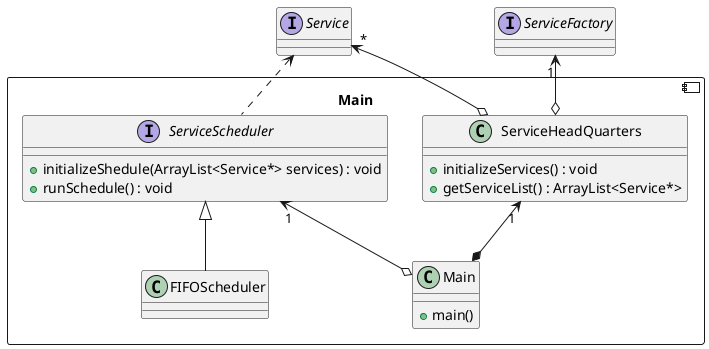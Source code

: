 @startuml

interface "Service" as S
interface "ServiceFactory" as SF

component Main {
  class "ServiceHeadQuarters" as SHQ
  {
    + initializeServices() : void
    + getServiceList() : ArrayList<Service*> 
  }

  interface "ServiceScheduler" as SS
  {
    + initializeShedule(ArrayList<Service*> services) : void
    + runSchedule() : void
  }

  class "FIFOScheduler" as FS  
  
  class "Main" as M
  {
    + main()
  }
}

M *-u-> "1" SHQ
M o-u-> "1" SS
FS -u-|> SS

SHQ o-u-> "1" SF
SHQ o-u-> "*" S

SS .u.> S

@enduml
